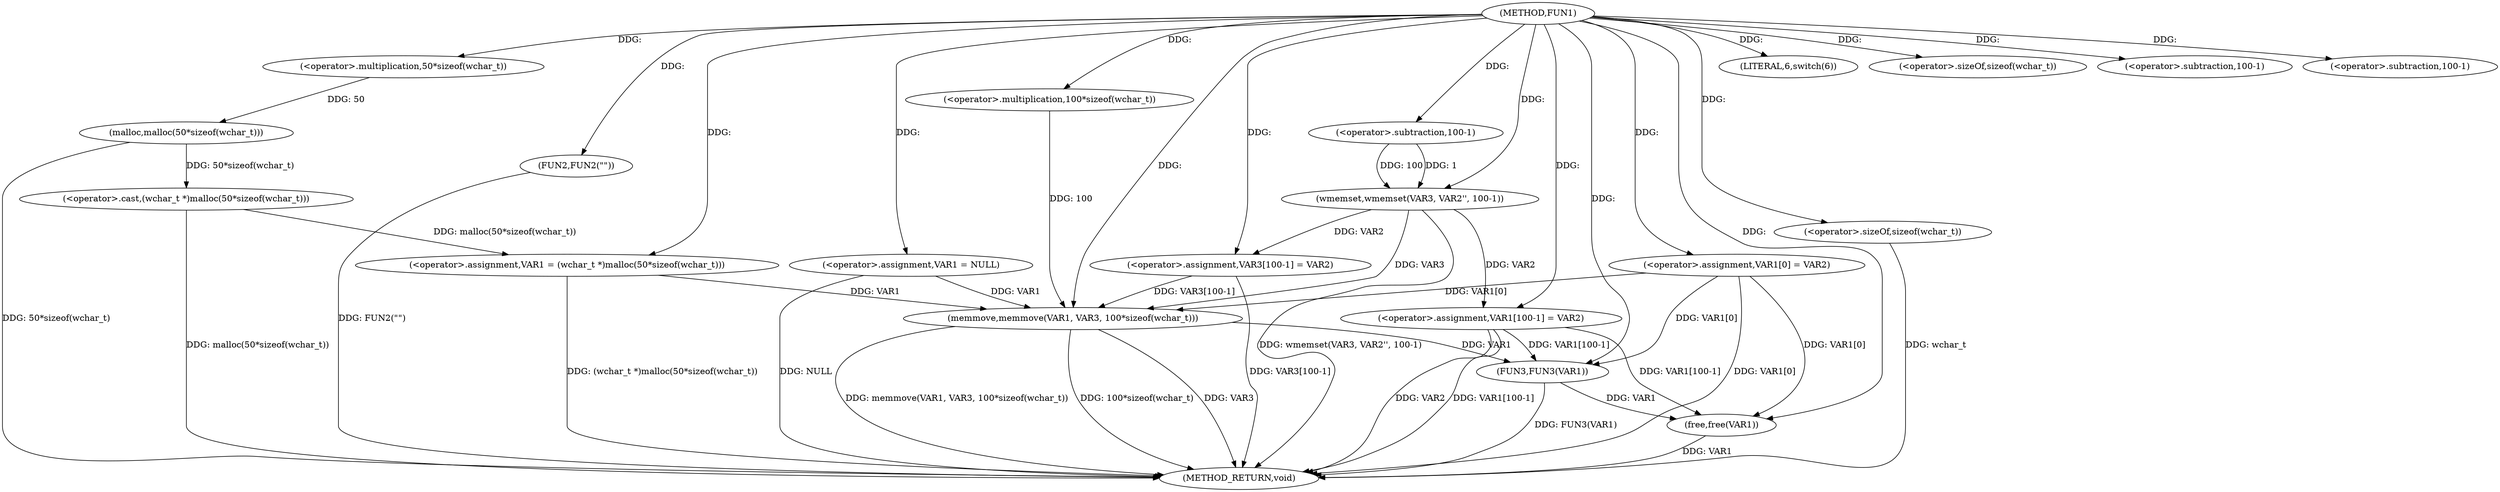 digraph FUN1 {  
"1000100" [label = "(METHOD,FUN1)" ]
"1000162" [label = "(METHOD_RETURN,void)" ]
"1000103" [label = "(<operator>.assignment,VAR1 = NULL)" ]
"1000107" [label = "(LITERAL,6,switch(6))" ]
"1000110" [label = "(<operator>.assignment,VAR1 = (wchar_t *)malloc(50*sizeof(wchar_t)))" ]
"1000112" [label = "(<operator>.cast,(wchar_t *)malloc(50*sizeof(wchar_t)))" ]
"1000114" [label = "(malloc,malloc(50*sizeof(wchar_t)))" ]
"1000115" [label = "(<operator>.multiplication,50*sizeof(wchar_t))" ]
"1000117" [label = "(<operator>.sizeOf,sizeof(wchar_t))" ]
"1000119" [label = "(<operator>.assignment,VAR1[0] = VAR2)" ]
"1000126" [label = "(FUN2,FUN2(\"\"))" ]
"1000131" [label = "(wmemset,wmemset(VAR3, VAR2'', 100-1))" ]
"1000134" [label = "(<operator>.subtraction,100-1)" ]
"1000137" [label = "(<operator>.assignment,VAR3[100-1] = VAR2)" ]
"1000140" [label = "(<operator>.subtraction,100-1)" ]
"1000144" [label = "(memmove,memmove(VAR1, VAR3, 100*sizeof(wchar_t)))" ]
"1000147" [label = "(<operator>.multiplication,100*sizeof(wchar_t))" ]
"1000149" [label = "(<operator>.sizeOf,sizeof(wchar_t))" ]
"1000151" [label = "(<operator>.assignment,VAR1[100-1] = VAR2)" ]
"1000154" [label = "(<operator>.subtraction,100-1)" ]
"1000158" [label = "(FUN3,FUN3(VAR1))" ]
"1000160" [label = "(free,free(VAR1))" ]
  "1000126" -> "1000162"  [ label = "DDG: FUN2(\"\")"] 
  "1000151" -> "1000162"  [ label = "DDG: VAR2"] 
  "1000103" -> "1000162"  [ label = "DDG: NULL"] 
  "1000151" -> "1000162"  [ label = "DDG: VAR1[100-1]"] 
  "1000114" -> "1000162"  [ label = "DDG: 50*sizeof(wchar_t)"] 
  "1000110" -> "1000162"  [ label = "DDG: (wchar_t *)malloc(50*sizeof(wchar_t))"] 
  "1000149" -> "1000162"  [ label = "DDG: wchar_t"] 
  "1000137" -> "1000162"  [ label = "DDG: VAR3[100-1]"] 
  "1000144" -> "1000162"  [ label = "DDG: VAR3"] 
  "1000131" -> "1000162"  [ label = "DDG: wmemset(VAR3, VAR2'', 100-1)"] 
  "1000112" -> "1000162"  [ label = "DDG: malloc(50*sizeof(wchar_t))"] 
  "1000144" -> "1000162"  [ label = "DDG: memmove(VAR1, VAR3, 100*sizeof(wchar_t))"] 
  "1000158" -> "1000162"  [ label = "DDG: FUN3(VAR1)"] 
  "1000119" -> "1000162"  [ label = "DDG: VAR1[0]"] 
  "1000144" -> "1000162"  [ label = "DDG: 100*sizeof(wchar_t)"] 
  "1000160" -> "1000162"  [ label = "DDG: VAR1"] 
  "1000100" -> "1000103"  [ label = "DDG: "] 
  "1000100" -> "1000107"  [ label = "DDG: "] 
  "1000112" -> "1000110"  [ label = "DDG: malloc(50*sizeof(wchar_t))"] 
  "1000100" -> "1000110"  [ label = "DDG: "] 
  "1000114" -> "1000112"  [ label = "DDG: 50*sizeof(wchar_t)"] 
  "1000115" -> "1000114"  [ label = "DDG: 50"] 
  "1000100" -> "1000115"  [ label = "DDG: "] 
  "1000100" -> "1000117"  [ label = "DDG: "] 
  "1000100" -> "1000119"  [ label = "DDG: "] 
  "1000100" -> "1000126"  [ label = "DDG: "] 
  "1000100" -> "1000131"  [ label = "DDG: "] 
  "1000134" -> "1000131"  [ label = "DDG: 100"] 
  "1000134" -> "1000131"  [ label = "DDG: 1"] 
  "1000100" -> "1000134"  [ label = "DDG: "] 
  "1000131" -> "1000137"  [ label = "DDG: VAR2"] 
  "1000100" -> "1000137"  [ label = "DDG: "] 
  "1000100" -> "1000140"  [ label = "DDG: "] 
  "1000103" -> "1000144"  [ label = "DDG: VAR1"] 
  "1000119" -> "1000144"  [ label = "DDG: VAR1[0]"] 
  "1000110" -> "1000144"  [ label = "DDG: VAR1"] 
  "1000100" -> "1000144"  [ label = "DDG: "] 
  "1000131" -> "1000144"  [ label = "DDG: VAR3"] 
  "1000137" -> "1000144"  [ label = "DDG: VAR3[100-1]"] 
  "1000147" -> "1000144"  [ label = "DDG: 100"] 
  "1000100" -> "1000147"  [ label = "DDG: "] 
  "1000100" -> "1000149"  [ label = "DDG: "] 
  "1000100" -> "1000151"  [ label = "DDG: "] 
  "1000131" -> "1000151"  [ label = "DDG: VAR2"] 
  "1000100" -> "1000154"  [ label = "DDG: "] 
  "1000151" -> "1000158"  [ label = "DDG: VAR1[100-1]"] 
  "1000119" -> "1000158"  [ label = "DDG: VAR1[0]"] 
  "1000144" -> "1000158"  [ label = "DDG: VAR1"] 
  "1000100" -> "1000158"  [ label = "DDG: "] 
  "1000158" -> "1000160"  [ label = "DDG: VAR1"] 
  "1000151" -> "1000160"  [ label = "DDG: VAR1[100-1]"] 
  "1000119" -> "1000160"  [ label = "DDG: VAR1[0]"] 
  "1000100" -> "1000160"  [ label = "DDG: "] 
}
